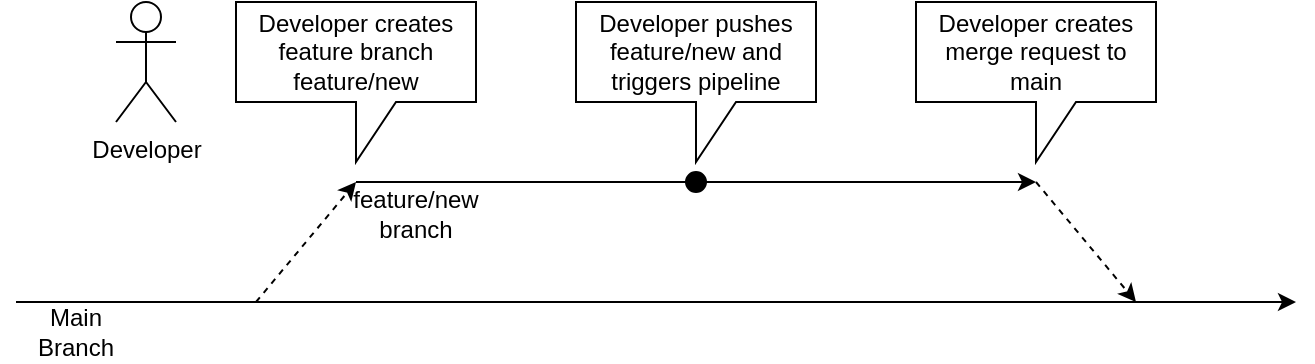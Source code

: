 <mxfile version="19.0.2" type="device"><diagram id="PC2s0ilXpVE85z3Eff4Z" name="Page-1"><mxGraphModel dx="1422" dy="1008" grid="1" gridSize="10" guides="1" tooltips="1" connect="1" arrows="1" fold="1" page="1" pageScale="1" pageWidth="1169" pageHeight="827" math="0" shadow="0"><root><mxCell id="0"/><mxCell id="1" parent="0"/><mxCell id="vt3d-9UkdWtWXd_mFVa6-25" value="Developer" style="shape=umlActor;verticalLabelPosition=bottom;verticalAlign=top;html=1;outlineConnect=0;fontSize=12;" parent="1" vertex="1"><mxGeometry x="60" y="20" width="30" height="60" as="geometry"/></mxCell><mxCell id="N-6tCiic3dp-_lxx5ptw-2" value="" style="endArrow=classic;html=1;rounded=0;" parent="1" edge="1"><mxGeometry width="50" height="50" relative="1" as="geometry"><mxPoint x="10" y="170" as="sourcePoint"/><mxPoint x="650" y="170" as="targetPoint"/></mxGeometry></mxCell><mxCell id="N-6tCiic3dp-_lxx5ptw-3" value="Main Branch" style="text;html=1;strokeColor=none;fillColor=none;align=center;verticalAlign=middle;whiteSpace=wrap;rounded=0;" parent="1" vertex="1"><mxGeometry x="10" y="170" width="60" height="30" as="geometry"/></mxCell><mxCell id="N-6tCiic3dp-_lxx5ptw-4" value="" style="endArrow=classic;html=1;rounded=0;dashed=1;" parent="1" edge="1"><mxGeometry width="50" height="50" relative="1" as="geometry"><mxPoint x="130" y="170" as="sourcePoint"/><mxPoint x="180" y="110" as="targetPoint"/></mxGeometry></mxCell><mxCell id="N-6tCiic3dp-_lxx5ptw-5" value="Developer creates feature branch feature/new" style="shape=callout;whiteSpace=wrap;html=1;perimeter=calloutPerimeter;" parent="1" vertex="1"><mxGeometry x="120" y="20" width="120" height="80" as="geometry"/></mxCell><mxCell id="N-6tCiic3dp-_lxx5ptw-6" value="" style="endArrow=classic;html=1;rounded=0;startArrow=none;" parent="1" source="N-6tCiic3dp-_lxx5ptw-7" edge="1"><mxGeometry width="50" height="50" relative="1" as="geometry"><mxPoint x="180" y="110" as="sourcePoint"/><mxPoint x="520" y="110" as="targetPoint"/></mxGeometry></mxCell><mxCell id="N-6tCiic3dp-_lxx5ptw-7" value="" style="ellipse;whiteSpace=wrap;html=1;aspect=fixed;fillColor=#000000;" parent="1" vertex="1"><mxGeometry x="345" y="105" width="10" height="10" as="geometry"/></mxCell><mxCell id="N-6tCiic3dp-_lxx5ptw-9" value="" style="endArrow=none;html=1;rounded=0;" parent="1" target="N-6tCiic3dp-_lxx5ptw-7" edge="1"><mxGeometry width="50" height="50" relative="1" as="geometry"><mxPoint x="180" y="110" as="sourcePoint"/><mxPoint x="450" y="110" as="targetPoint"/></mxGeometry></mxCell><mxCell id="N-6tCiic3dp-_lxx5ptw-11" value="Developer pushes feature/new and triggers pipeline" style="shape=callout;whiteSpace=wrap;html=1;perimeter=calloutPerimeter;" parent="1" vertex="1"><mxGeometry x="290" y="20" width="120" height="80" as="geometry"/></mxCell><mxCell id="N-6tCiic3dp-_lxx5ptw-12" value="feature/new branch" style="text;html=1;strokeColor=none;fillColor=none;align=center;verticalAlign=middle;whiteSpace=wrap;rounded=0;" parent="1" vertex="1"><mxGeometry x="180" y="111" width="60" height="30" as="geometry"/></mxCell><mxCell id="N-6tCiic3dp-_lxx5ptw-13" value="" style="endArrow=classic;html=1;rounded=0;dashed=1;" parent="1" edge="1"><mxGeometry width="50" height="50" relative="1" as="geometry"><mxPoint x="520" y="110" as="sourcePoint"/><mxPoint x="570" y="170" as="targetPoint"/></mxGeometry></mxCell><mxCell id="N-6tCiic3dp-_lxx5ptw-14" value="Developer creates merge request to main" style="shape=callout;whiteSpace=wrap;html=1;perimeter=calloutPerimeter;" parent="1" vertex="1"><mxGeometry x="460" y="20" width="120" height="80" as="geometry"/></mxCell></root></mxGraphModel></diagram></mxfile>